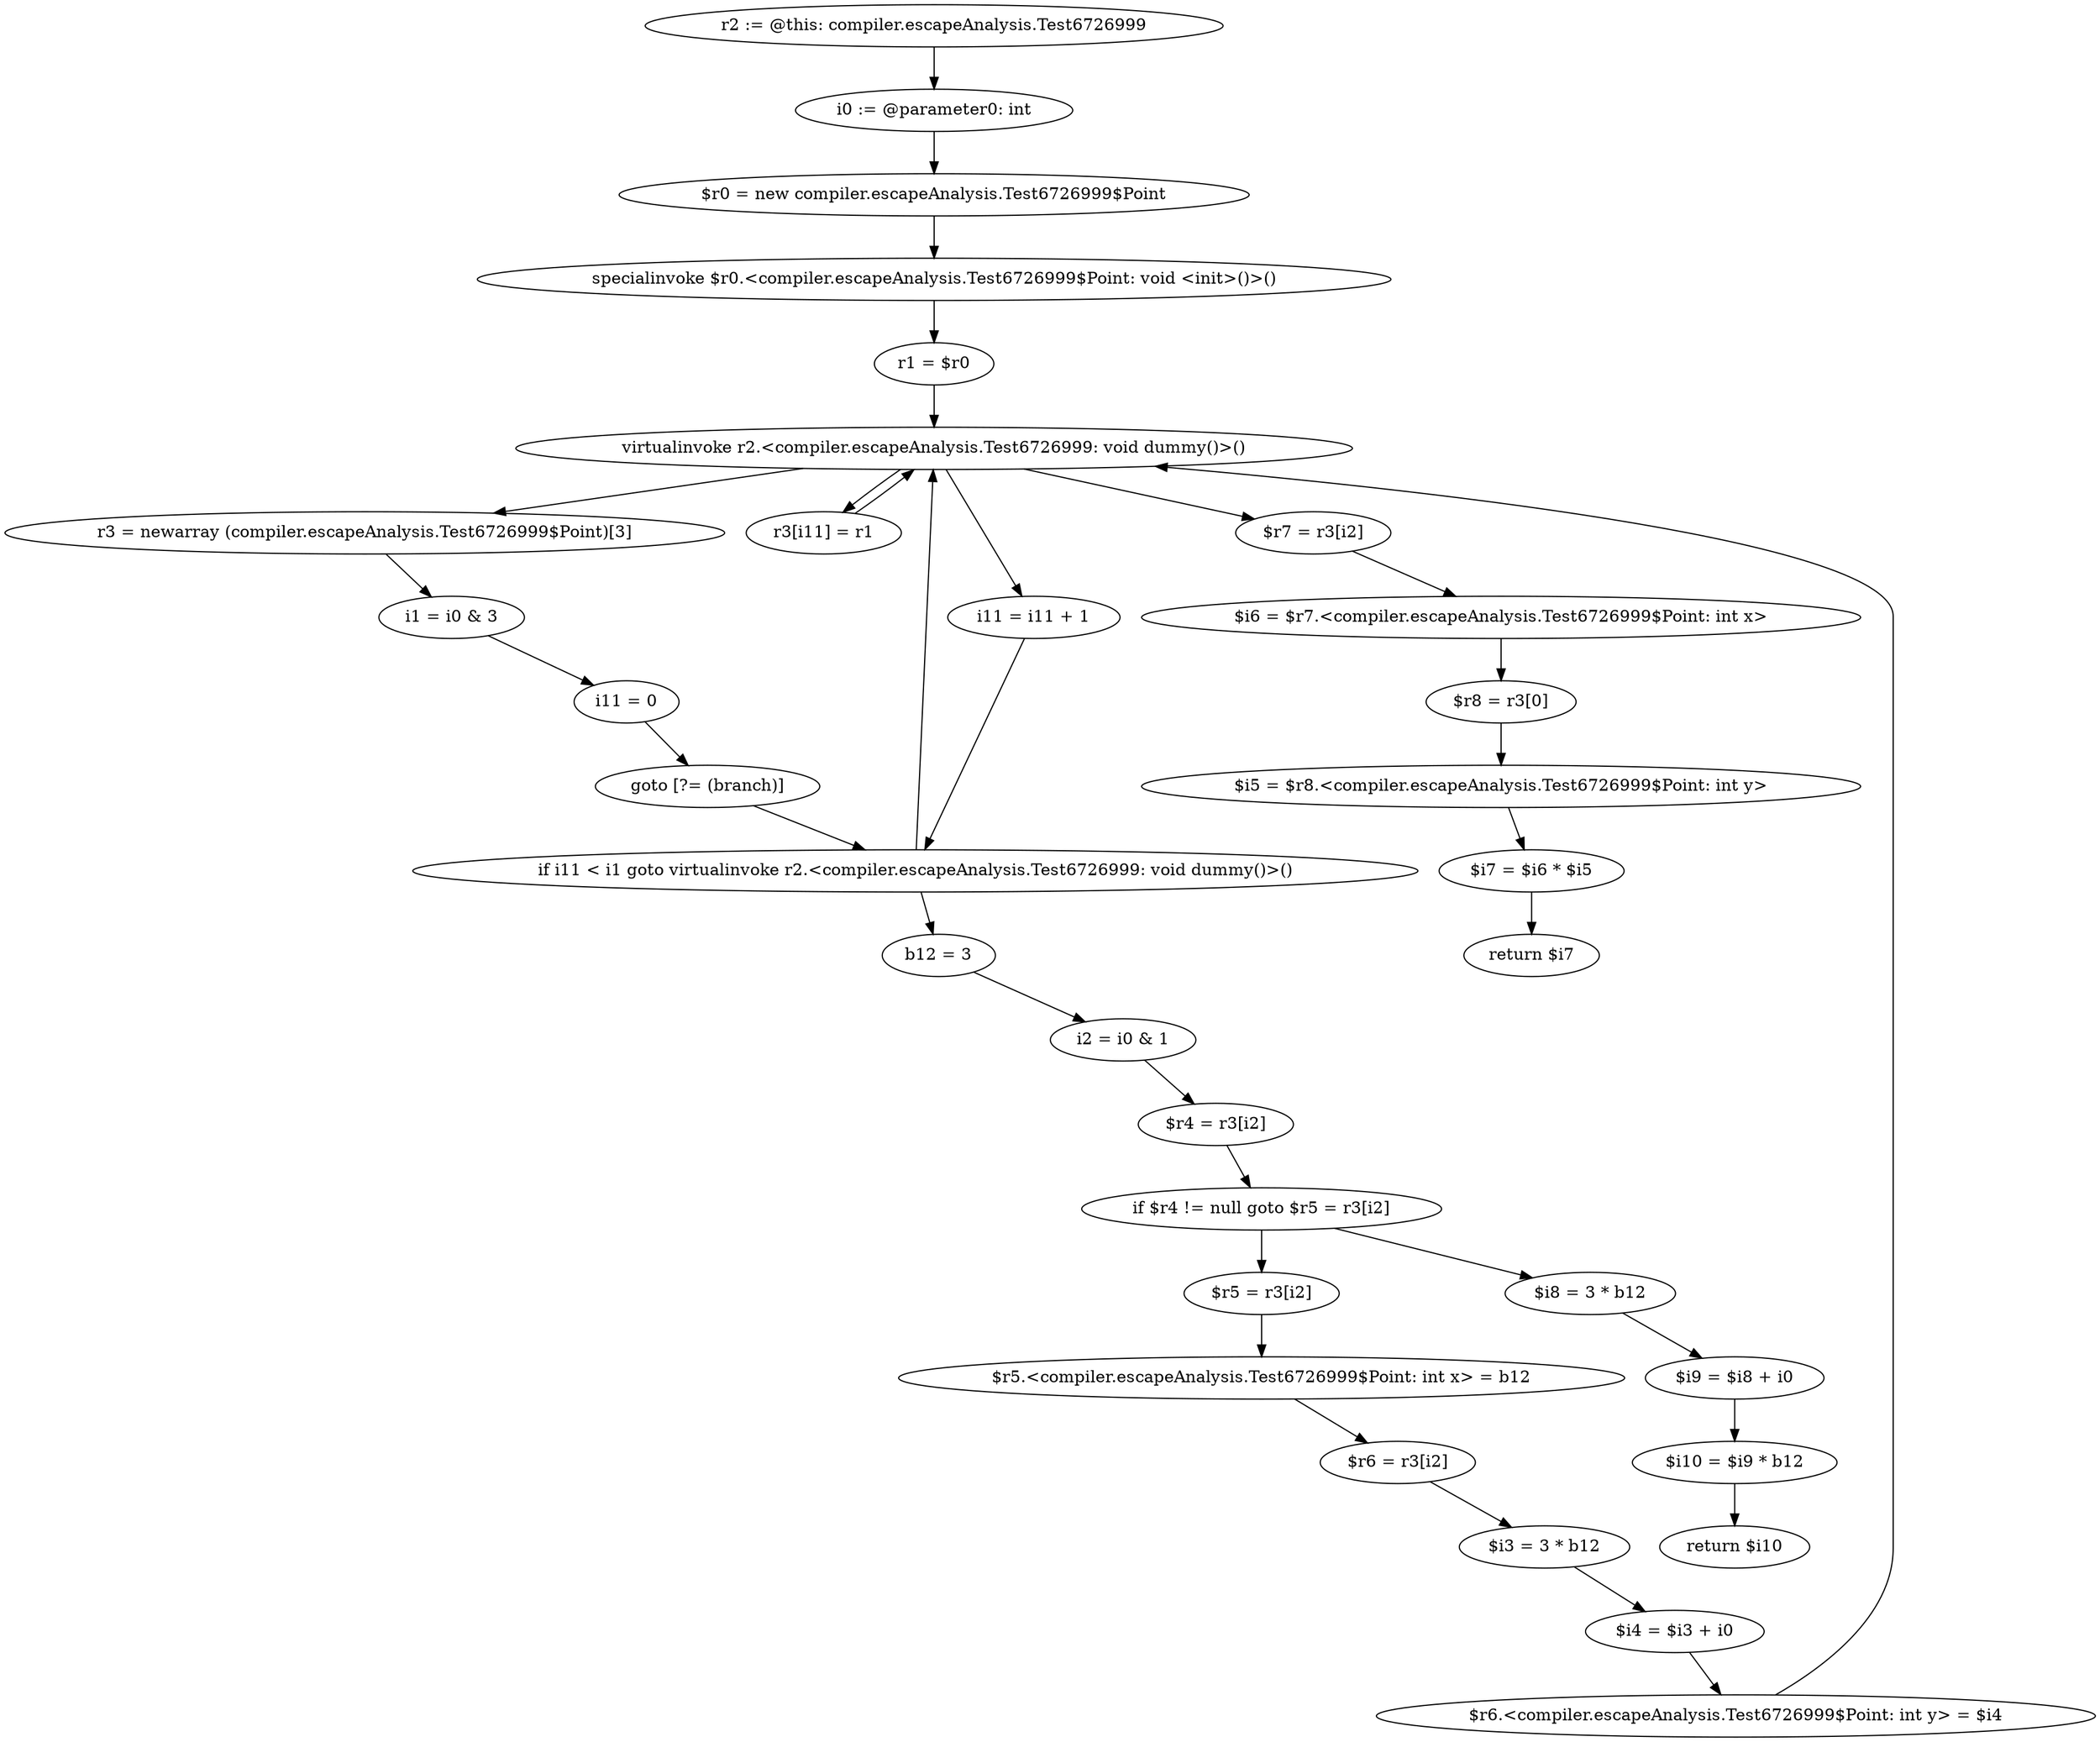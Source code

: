 digraph "unitGraph" {
    "r2 := @this: compiler.escapeAnalysis.Test6726999"
    "i0 := @parameter0: int"
    "$r0 = new compiler.escapeAnalysis.Test6726999$Point"
    "specialinvoke $r0.<compiler.escapeAnalysis.Test6726999$Point: void <init>()>()"
    "r1 = $r0"
    "virtualinvoke r2.<compiler.escapeAnalysis.Test6726999: void dummy()>()"
    "r3 = newarray (compiler.escapeAnalysis.Test6726999$Point)[3]"
    "i1 = i0 & 3"
    "i11 = 0"
    "goto [?= (branch)]"
    "r3[i11] = r1"
    "i11 = i11 + 1"
    "if i11 < i1 goto virtualinvoke r2.<compiler.escapeAnalysis.Test6726999: void dummy()>()"
    "b12 = 3"
    "i2 = i0 & 1"
    "$r4 = r3[i2]"
    "if $r4 != null goto $r5 = r3[i2]"
    "$i8 = 3 * b12"
    "$i9 = $i8 + i0"
    "$i10 = $i9 * b12"
    "return $i10"
    "$r5 = r3[i2]"
    "$r5.<compiler.escapeAnalysis.Test6726999$Point: int x> = b12"
    "$r6 = r3[i2]"
    "$i3 = 3 * b12"
    "$i4 = $i3 + i0"
    "$r6.<compiler.escapeAnalysis.Test6726999$Point: int y> = $i4"
    "$r7 = r3[i2]"
    "$i6 = $r7.<compiler.escapeAnalysis.Test6726999$Point: int x>"
    "$r8 = r3[0]"
    "$i5 = $r8.<compiler.escapeAnalysis.Test6726999$Point: int y>"
    "$i7 = $i6 * $i5"
    "return $i7"
    "r2 := @this: compiler.escapeAnalysis.Test6726999"->"i0 := @parameter0: int";
    "i0 := @parameter0: int"->"$r0 = new compiler.escapeAnalysis.Test6726999$Point";
    "$r0 = new compiler.escapeAnalysis.Test6726999$Point"->"specialinvoke $r0.<compiler.escapeAnalysis.Test6726999$Point: void <init>()>()";
    "specialinvoke $r0.<compiler.escapeAnalysis.Test6726999$Point: void <init>()>()"->"r1 = $r0";
    "r1 = $r0"->"virtualinvoke r2.<compiler.escapeAnalysis.Test6726999: void dummy()>()";
    "virtualinvoke r2.<compiler.escapeAnalysis.Test6726999: void dummy()>()"->"r3 = newarray (compiler.escapeAnalysis.Test6726999$Point)[3]";
    "r3 = newarray (compiler.escapeAnalysis.Test6726999$Point)[3]"->"i1 = i0 & 3";
    "i1 = i0 & 3"->"i11 = 0";
    "i11 = 0"->"goto [?= (branch)]";
    "goto [?= (branch)]"->"if i11 < i1 goto virtualinvoke r2.<compiler.escapeAnalysis.Test6726999: void dummy()>()";
    "virtualinvoke r2.<compiler.escapeAnalysis.Test6726999: void dummy()>()"->"r3[i11] = r1";
    "r3[i11] = r1"->"virtualinvoke r2.<compiler.escapeAnalysis.Test6726999: void dummy()>()";
    "virtualinvoke r2.<compiler.escapeAnalysis.Test6726999: void dummy()>()"->"i11 = i11 + 1";
    "i11 = i11 + 1"->"if i11 < i1 goto virtualinvoke r2.<compiler.escapeAnalysis.Test6726999: void dummy()>()";
    "if i11 < i1 goto virtualinvoke r2.<compiler.escapeAnalysis.Test6726999: void dummy()>()"->"b12 = 3";
    "if i11 < i1 goto virtualinvoke r2.<compiler.escapeAnalysis.Test6726999: void dummy()>()"->"virtualinvoke r2.<compiler.escapeAnalysis.Test6726999: void dummy()>()";
    "b12 = 3"->"i2 = i0 & 1";
    "i2 = i0 & 1"->"$r4 = r3[i2]";
    "$r4 = r3[i2]"->"if $r4 != null goto $r5 = r3[i2]";
    "if $r4 != null goto $r5 = r3[i2]"->"$i8 = 3 * b12";
    "if $r4 != null goto $r5 = r3[i2]"->"$r5 = r3[i2]";
    "$i8 = 3 * b12"->"$i9 = $i8 + i0";
    "$i9 = $i8 + i0"->"$i10 = $i9 * b12";
    "$i10 = $i9 * b12"->"return $i10";
    "$r5 = r3[i2]"->"$r5.<compiler.escapeAnalysis.Test6726999$Point: int x> = b12";
    "$r5.<compiler.escapeAnalysis.Test6726999$Point: int x> = b12"->"$r6 = r3[i2]";
    "$r6 = r3[i2]"->"$i3 = 3 * b12";
    "$i3 = 3 * b12"->"$i4 = $i3 + i0";
    "$i4 = $i3 + i0"->"$r6.<compiler.escapeAnalysis.Test6726999$Point: int y> = $i4";
    "$r6.<compiler.escapeAnalysis.Test6726999$Point: int y> = $i4"->"virtualinvoke r2.<compiler.escapeAnalysis.Test6726999: void dummy()>()";
    "virtualinvoke r2.<compiler.escapeAnalysis.Test6726999: void dummy()>()"->"$r7 = r3[i2]";
    "$r7 = r3[i2]"->"$i6 = $r7.<compiler.escapeAnalysis.Test6726999$Point: int x>";
    "$i6 = $r7.<compiler.escapeAnalysis.Test6726999$Point: int x>"->"$r8 = r3[0]";
    "$r8 = r3[0]"->"$i5 = $r8.<compiler.escapeAnalysis.Test6726999$Point: int y>";
    "$i5 = $r8.<compiler.escapeAnalysis.Test6726999$Point: int y>"->"$i7 = $i6 * $i5";
    "$i7 = $i6 * $i5"->"return $i7";
}
